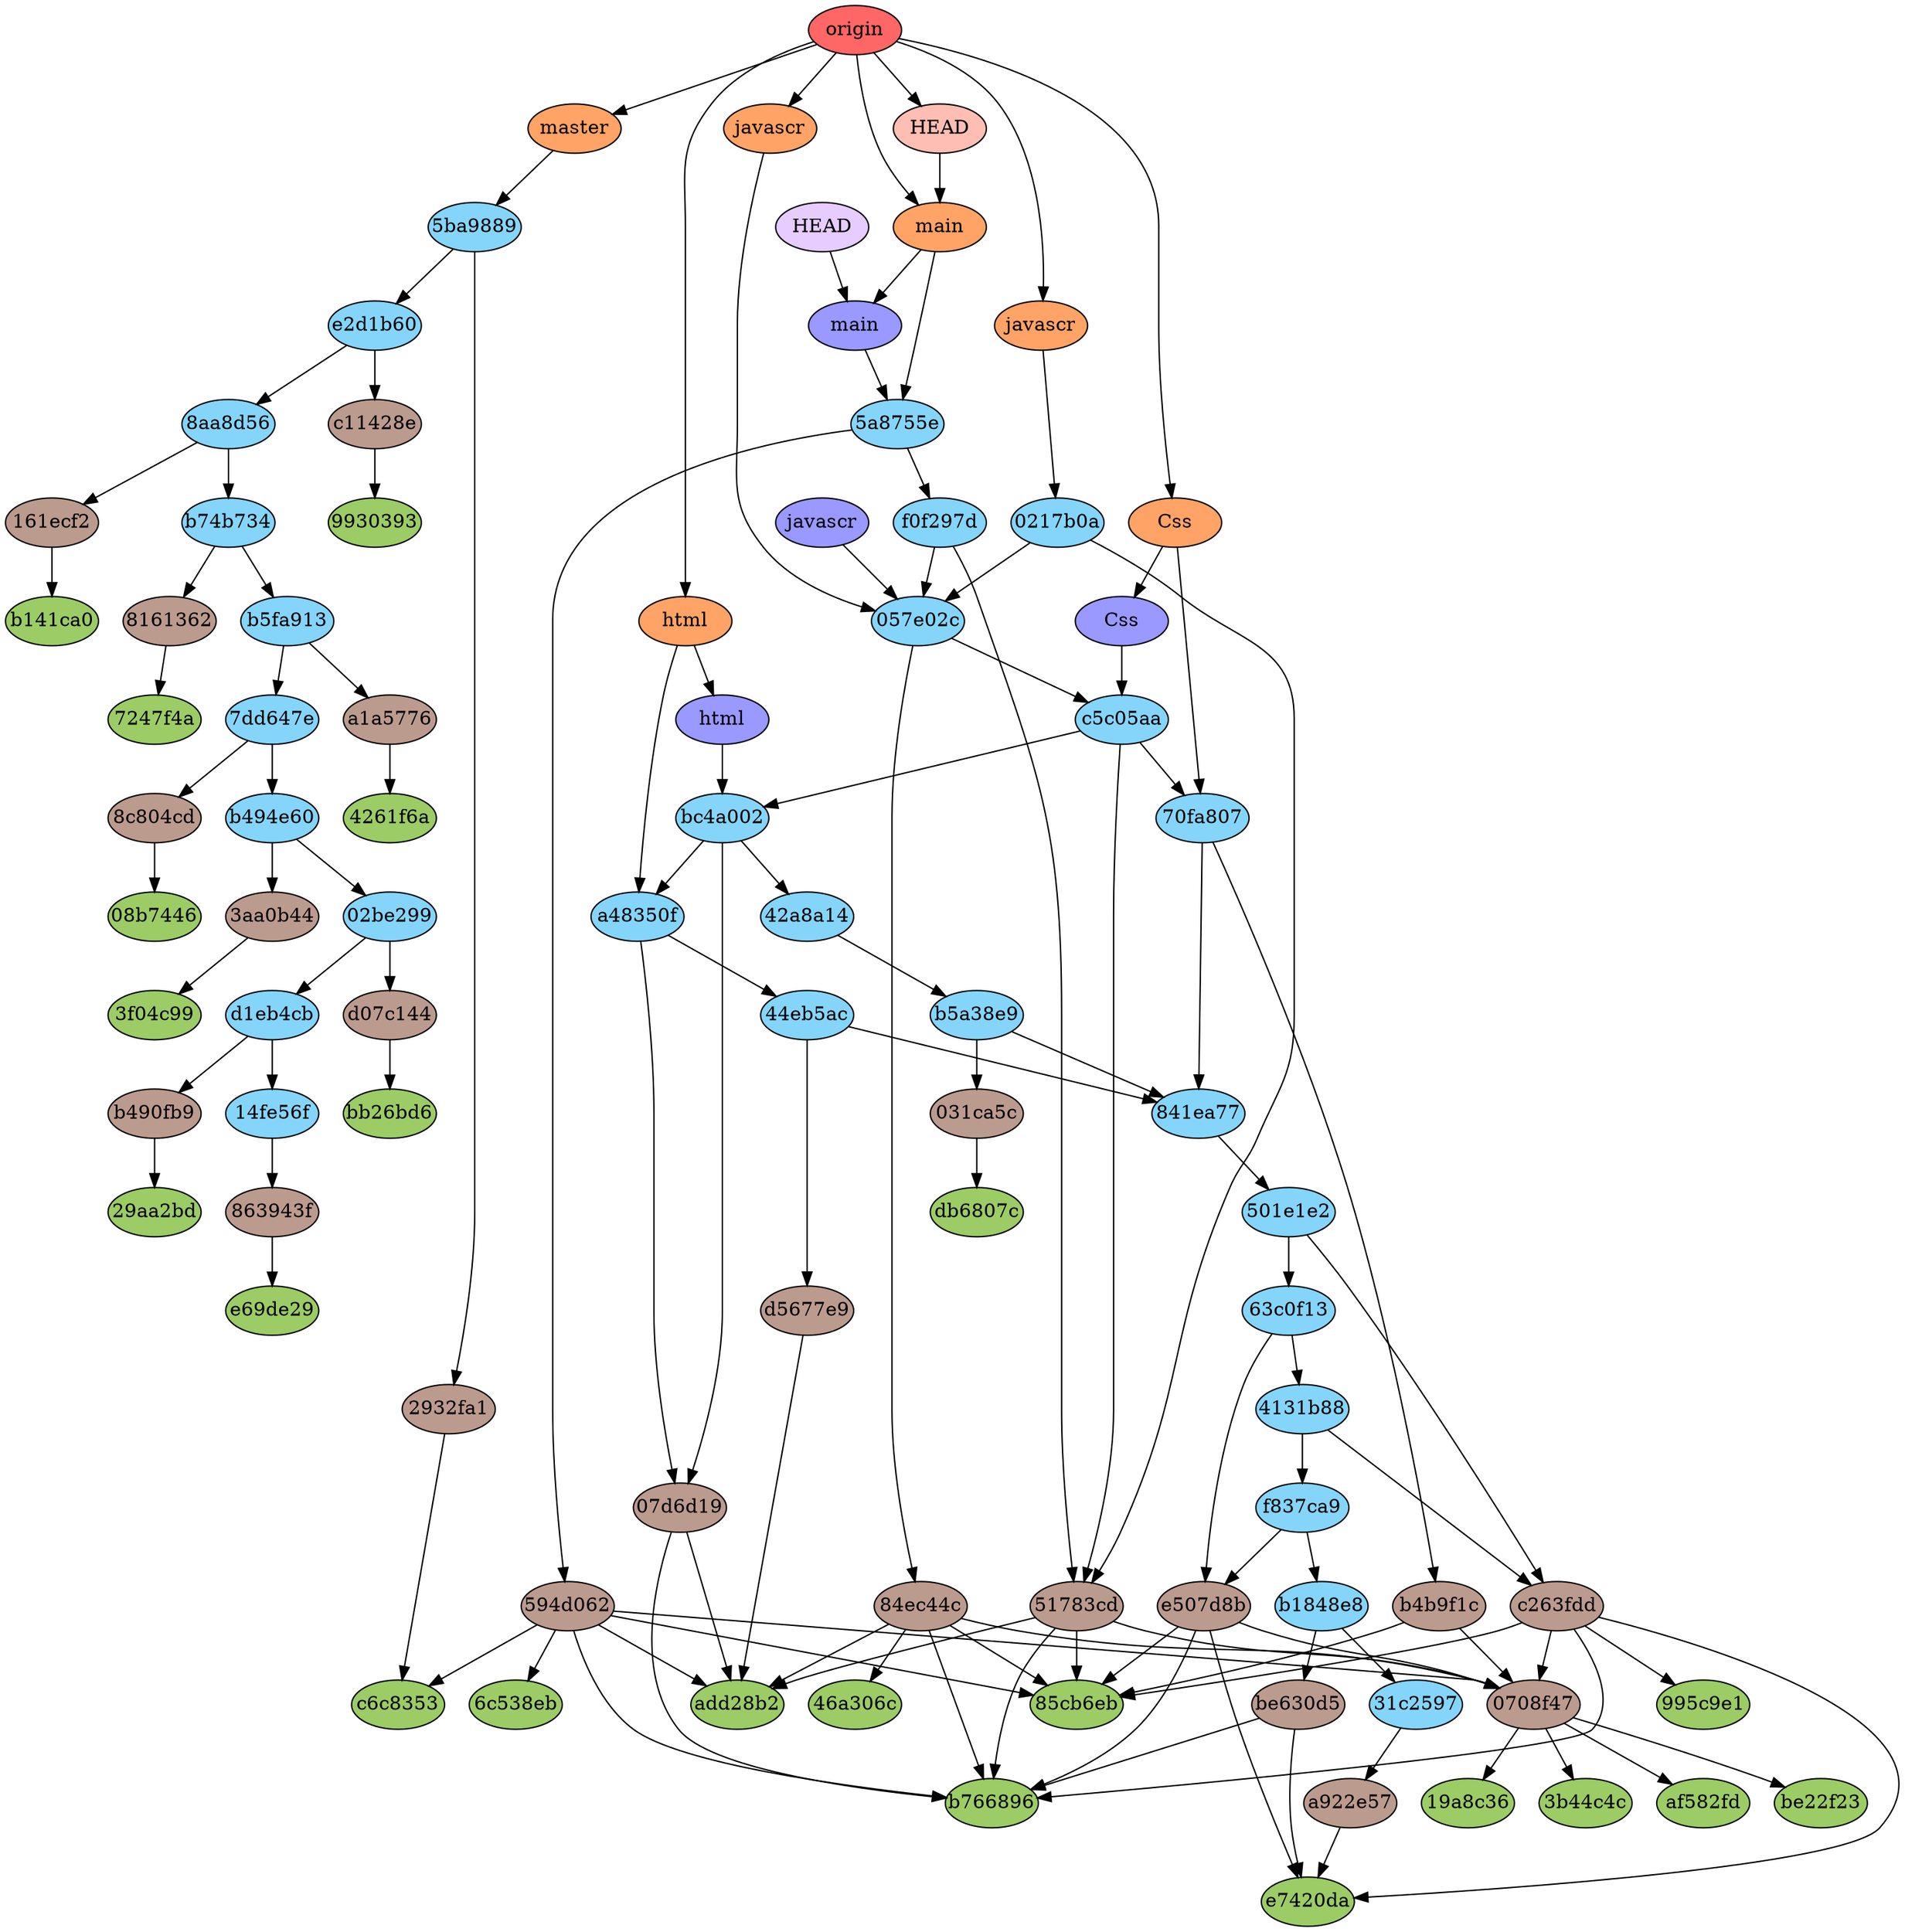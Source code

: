 digraph auto {
	graph [bgcolor=transparent]
	node [fixedsize=true style=filled width=0.95]
	"08b744633f5e61fc961c03c3718949ba33ec0cdc" [label="08b7446" fillcolor="#9ccc66"]
	"19a8c36d2ec052d4887f5e99854dfeadc4ad4ea6" [label="19a8c36" fillcolor="#9ccc66"]
	"29aa2bdad4a1bd660e57b4b88671ff37631fb66b" [label="29aa2bd" fillcolor="#9ccc66"]
	"3b44c4c84d4afe9808609af9b2c62c611d125129" [label="3b44c4c" fillcolor="#9ccc66"]
	"3f04c998a026bc1626e8e00c005f2884a9b8070d" [label="3f04c99" fillcolor="#9ccc66"]
	"4261f6a8886ed8586db9e9d7434e31f974caa091" [label="4261f6a" fillcolor="#9ccc66"]
	"46a306cb890b6c0417391211c3080df08d647298" [label="46a306c" fillcolor="#9ccc66"]
	"6c538eb61c789b1b630da62681fa7f981492e75b" [label="6c538eb" fillcolor="#9ccc66"]
	"7247f4a335f9acfe77f56e4676d4de7d8398dc00" [label="7247f4a" fillcolor="#9ccc66"]
	"85cb6eb570569627069d74691bcf18147685ad12" [label="85cb6eb" fillcolor="#9ccc66"]
	"9930393fc4b907945de10dc1bedda056d6960d90" [label=9930393 fillcolor="#9ccc66"]
	"995c9e19825fd5c1d5118be69855cc703a5e15c8" [label="995c9e1" fillcolor="#9ccc66"]
	add28b2c3d9a6ba67b3008840f0304fec2f565b9 [label=add28b2 fillcolor="#9ccc66"]
	af582fd63e0f96c8e3fb4f1cfd52b49ccd41531c [label=af582fd fillcolor="#9ccc66"]
	b141ca018951ee9d2d25cec855ee5d57147ada47 [label=b141ca0 fillcolor="#9ccc66"]
	b76689622446e59062f8f9485693bd8dc4c943a6 [label=b766896 fillcolor="#9ccc66"]
	bb26bd6c1c997aab0580896613c0b508e913b012 [label=bb26bd6 fillcolor="#9ccc66"]
	be22f23252adb11b5f1723939f1add6f5ec99d0a [label=be22f23 fillcolor="#9ccc66"]
	c6c8353a0cd4e8556ff16fcc1aef5db4f67f0c55 [label=c6c8353 fillcolor="#9ccc66"]
	db6807c4c447ab45faf64f1fc0b8f64b3a88c460 [label=db6807c fillcolor="#9ccc66"]
	e69de29bb2d1d6434b8b29ae775ad8c2e48c5391 [label=e69de29 fillcolor="#9ccc66"]
	e7420da8ee4f3f660782cb47b5902f6dc85b9171 [label=e7420da fillcolor="#9ccc66"]
	"031ca5c78ab9a1a196d453d7a7fb3c3e98ba6315" [label="031ca5c" fillcolor="#bc9b8f"]
	"031ca5c78ab9a1a196d453d7a7fb3c3e98ba6315" -> db6807c4c447ab45faf64f1fc0b8f64b3a88c460
	"0708f4786d0120ee46da1b32979908434ea60d0b" [label="0708f47" fillcolor="#bc9b8f"]
	"0708f4786d0120ee46da1b32979908434ea60d0b" -> af582fd63e0f96c8e3fb4f1cfd52b49ccd41531c
	"0708f4786d0120ee46da1b32979908434ea60d0b" -> "19a8c36d2ec052d4887f5e99854dfeadc4ad4ea6"
	"0708f4786d0120ee46da1b32979908434ea60d0b" -> "3b44c4c84d4afe9808609af9b2c62c611d125129"
	"0708f4786d0120ee46da1b32979908434ea60d0b" -> be22f23252adb11b5f1723939f1add6f5ec99d0a
	"07d6d19807529527fb6f64f36ecf19434412faae" [label="07d6d19" fillcolor="#bc9b8f"]
	"07d6d19807529527fb6f64f36ecf19434412faae" -> add28b2c3d9a6ba67b3008840f0304fec2f565b9
	"07d6d19807529527fb6f64f36ecf19434412faae" -> b76689622446e59062f8f9485693bd8dc4c943a6
	"161ecf249e1812f0180cb61639ada820d6afa027" [label="161ecf2" fillcolor="#bc9b8f"]
	"161ecf249e1812f0180cb61639ada820d6afa027" -> b141ca018951ee9d2d25cec855ee5d57147ada47
	"2932fa1f09e8453642c342d74192fc51562ba18f" [label="2932fa1" fillcolor="#bc9b8f"]
	"2932fa1f09e8453642c342d74192fc51562ba18f" -> c6c8353a0cd4e8556ff16fcc1aef5db4f67f0c55
	"3aa0b44f80b7f2634cb2fcd72e5835c1896b8a7e" [label="3aa0b44" fillcolor="#bc9b8f"]
	"3aa0b44f80b7f2634cb2fcd72e5835c1896b8a7e" -> "3f04c998a026bc1626e8e00c005f2884a9b8070d"
	"51783cddc09461d7f30eabfcb6cd05db4d8e410e" [label="51783cd" fillcolor="#bc9b8f"]
	"51783cddc09461d7f30eabfcb6cd05db4d8e410e" -> "0708f4786d0120ee46da1b32979908434ea60d0b"
	"51783cddc09461d7f30eabfcb6cd05db4d8e410e" -> add28b2c3d9a6ba67b3008840f0304fec2f565b9
	"51783cddc09461d7f30eabfcb6cd05db4d8e410e" -> b76689622446e59062f8f9485693bd8dc4c943a6
	"51783cddc09461d7f30eabfcb6cd05db4d8e410e" -> "85cb6eb570569627069d74691bcf18147685ad12"
	"594d0628c2a1fe1b2a449952dae0c6b555c28a2c" [label="594d062" fillcolor="#bc9b8f"]
	"594d0628c2a1fe1b2a449952dae0c6b555c28a2c" -> "6c538eb61c789b1b630da62681fa7f981492e75b"
	"594d0628c2a1fe1b2a449952dae0c6b555c28a2c" -> "0708f4786d0120ee46da1b32979908434ea60d0b"
	"594d0628c2a1fe1b2a449952dae0c6b555c28a2c" -> add28b2c3d9a6ba67b3008840f0304fec2f565b9
	"594d0628c2a1fe1b2a449952dae0c6b555c28a2c" -> b76689622446e59062f8f9485693bd8dc4c943a6
	"594d0628c2a1fe1b2a449952dae0c6b555c28a2c" -> c6c8353a0cd4e8556ff16fcc1aef5db4f67f0c55
	"594d0628c2a1fe1b2a449952dae0c6b555c28a2c" -> "85cb6eb570569627069d74691bcf18147685ad12"
	"8161362a0476e8dbb126f6285d8d79a471aae296" [label=8161362 fillcolor="#bc9b8f"]
	"8161362a0476e8dbb126f6285d8d79a471aae296" -> "7247f4a335f9acfe77f56e4676d4de7d8398dc00"
	"84ec44c4113e55f786693aabb34a4ee9c884f9f1" [label="84ec44c" fillcolor="#bc9b8f"]
	"84ec44c4113e55f786693aabb34a4ee9c884f9f1" -> "0708f4786d0120ee46da1b32979908434ea60d0b"
	"84ec44c4113e55f786693aabb34a4ee9c884f9f1" -> add28b2c3d9a6ba67b3008840f0304fec2f565b9
	"84ec44c4113e55f786693aabb34a4ee9c884f9f1" -> b76689622446e59062f8f9485693bd8dc4c943a6
	"84ec44c4113e55f786693aabb34a4ee9c884f9f1" -> "46a306cb890b6c0417391211c3080df08d647298"
	"84ec44c4113e55f786693aabb34a4ee9c884f9f1" -> "85cb6eb570569627069d74691bcf18147685ad12"
	"863943f7d1c7f179903aeaaccd114e2a037aa71f" [label="863943f" fillcolor="#bc9b8f"]
	"863943f7d1c7f179903aeaaccd114e2a037aa71f" -> e69de29bb2d1d6434b8b29ae775ad8c2e48c5391
	"8c804cdfb627402e757d8e9ad4cd696935f2cc7c" [label="8c804cd" fillcolor="#bc9b8f"]
	"8c804cdfb627402e757d8e9ad4cd696935f2cc7c" -> "08b744633f5e61fc961c03c3718949ba33ec0cdc"
	a1a57762cb5e6407f8cebbbf1dcf433f7a701d54 [label=a1a5776 fillcolor="#bc9b8f"]
	a1a57762cb5e6407f8cebbbf1dcf433f7a701d54 -> "4261f6a8886ed8586db9e9d7434e31f974caa091"
	a922e5748011794905019a8aa02d0cadcf3b41f2 [label=a922e57 fillcolor="#bc9b8f"]
	a922e5748011794905019a8aa02d0cadcf3b41f2 -> e7420da8ee4f3f660782cb47b5902f6dc85b9171
	b490fb98646f5542aa6654c1182c46e891097ca5 [label=b490fb9 fillcolor="#bc9b8f"]
	b490fb98646f5542aa6654c1182c46e891097ca5 -> "29aa2bdad4a1bd660e57b4b88671ff37631fb66b"
	b4b9f1cefa6c61b7e30c3dc9a92d09651bd06aaa [label=b4b9f1c fillcolor="#bc9b8f"]
	b4b9f1cefa6c61b7e30c3dc9a92d09651bd06aaa -> "0708f4786d0120ee46da1b32979908434ea60d0b"
	b4b9f1cefa6c61b7e30c3dc9a92d09651bd06aaa -> "85cb6eb570569627069d74691bcf18147685ad12"
	be630d57c1f22b95cac8e4c3e85437fc4521fe1e [label=be630d5 fillcolor="#bc9b8f"]
	be630d57c1f22b95cac8e4c3e85437fc4521fe1e -> b76689622446e59062f8f9485693bd8dc4c943a6
	be630d57c1f22b95cac8e4c3e85437fc4521fe1e -> e7420da8ee4f3f660782cb47b5902f6dc85b9171
	c11428e8b1dc5e3a38bf6d4afa81320c8115bf7c [label=c11428e fillcolor="#bc9b8f"]
	c11428e8b1dc5e3a38bf6d4afa81320c8115bf7c -> "9930393fc4b907945de10dc1bedda056d6960d90"
	c263fdd5fcee29ae03bb896f67eeae348e918b0c [label=c263fdd fillcolor="#bc9b8f"]
	c263fdd5fcee29ae03bb896f67eeae348e918b0c -> b76689622446e59062f8f9485693bd8dc4c943a6
	c263fdd5fcee29ae03bb896f67eeae348e918b0c -> "0708f4786d0120ee46da1b32979908434ea60d0b"
	c263fdd5fcee29ae03bb896f67eeae348e918b0c -> e7420da8ee4f3f660782cb47b5902f6dc85b9171
	c263fdd5fcee29ae03bb896f67eeae348e918b0c -> "995c9e19825fd5c1d5118be69855cc703a5e15c8"
	c263fdd5fcee29ae03bb896f67eeae348e918b0c -> "85cb6eb570569627069d74691bcf18147685ad12"
	d07c144c61aaf4a7c55082835c4a5ff1a85b65f1 [label=d07c144 fillcolor="#bc9b8f"]
	d07c144c61aaf4a7c55082835c4a5ff1a85b65f1 -> bb26bd6c1c997aab0580896613c0b508e913b012
	d5677e9708ea6ee3fbedf4f6ca64e99c2495e0d1 [label=d5677e9 fillcolor="#bc9b8f"]
	d5677e9708ea6ee3fbedf4f6ca64e99c2495e0d1 -> add28b2c3d9a6ba67b3008840f0304fec2f565b9
	e507d8b24714c86dca706015c3eba48dd25a6da7 [label=e507d8b fillcolor="#bc9b8f"]
	e507d8b24714c86dca706015c3eba48dd25a6da7 -> b76689622446e59062f8f9485693bd8dc4c943a6
	e507d8b24714c86dca706015c3eba48dd25a6da7 -> "0708f4786d0120ee46da1b32979908434ea60d0b"
	e507d8b24714c86dca706015c3eba48dd25a6da7 -> e7420da8ee4f3f660782cb47b5902f6dc85b9171
	e507d8b24714c86dca706015c3eba48dd25a6da7 -> "85cb6eb570569627069d74691bcf18147685ad12"
	"0217b0ac12fa54db5dde42774005a9b9d1a54a49" [label="0217b0a" fillcolor="#85d5fa"]
	"0217b0ac12fa54db5dde42774005a9b9d1a54a49" -> "51783cddc09461d7f30eabfcb6cd05db4d8e410e"
	"0217b0ac12fa54db5dde42774005a9b9d1a54a49" -> "057e02cb1e64feaf973dc66a5514f3672eecb21b"
	"02be29995e8550b8cda9d783b447a3aa717fb650" [label="02be299" fillcolor="#85d5fa"]
	"02be29995e8550b8cda9d783b447a3aa717fb650" -> d07c144c61aaf4a7c55082835c4a5ff1a85b65f1
	"02be29995e8550b8cda9d783b447a3aa717fb650" -> d1eb4cba260e5563c31f81bb5988c9792e7c8e9c
	"057e02cb1e64feaf973dc66a5514f3672eecb21b" [label="057e02c" fillcolor="#85d5fa"]
	"057e02cb1e64feaf973dc66a5514f3672eecb21b" -> "84ec44c4113e55f786693aabb34a4ee9c884f9f1"
	"057e02cb1e64feaf973dc66a5514f3672eecb21b" -> c5c05aa976b57fa1207e544b70d101f7b3047987
	"14fe56f8f4ac73d40469dcc81d211c0360cd8614" [label="14fe56f" fillcolor="#85d5fa"]
	"14fe56f8f4ac73d40469dcc81d211c0360cd8614" -> "863943f7d1c7f179903aeaaccd114e2a037aa71f"
	"31c25979187339383ff8eba60569172185bd6279" [label="31c2597" fillcolor="#85d5fa"]
	"31c25979187339383ff8eba60569172185bd6279" -> a922e5748011794905019a8aa02d0cadcf3b41f2
	"4131b889fec25a20b28034d56a390b2ad3987e99" [label="4131b88" fillcolor="#85d5fa"]
	"4131b889fec25a20b28034d56a390b2ad3987e99" -> c263fdd5fcee29ae03bb896f67eeae348e918b0c
	"4131b889fec25a20b28034d56a390b2ad3987e99" -> f837ca9a4e0389ae5f4b215a8b18f719f0c3973a
	"42a8a14276779b1baaaf20da66e173c9e5f8b384" [label="42a8a14" fillcolor="#85d5fa"]
	"42a8a14276779b1baaaf20da66e173c9e5f8b384" -> b5a38e9fa088bdcd416ec6c4e90750fb8c0230af
	"44eb5acaa00d0f330e6cde0821348450d928eb5d" [label="44eb5ac" fillcolor="#85d5fa"]
	"44eb5acaa00d0f330e6cde0821348450d928eb5d" -> d5677e9708ea6ee3fbedf4f6ca64e99c2495e0d1
	"44eb5acaa00d0f330e6cde0821348450d928eb5d" -> "841ea77dc071e594362c24e39fc5b0b3789eb21f"
	"501e1e2e5e1bc5b2c7f36c87b6dac96dd72e009b" [label="501e1e2" fillcolor="#85d5fa"]
	"501e1e2e5e1bc5b2c7f36c87b6dac96dd72e009b" -> c263fdd5fcee29ae03bb896f67eeae348e918b0c
	"501e1e2e5e1bc5b2c7f36c87b6dac96dd72e009b" -> "63c0f13247c13b4d98105564fbd4f86673d11941"
	"5a8755e27075c7570d085578ff3a9265bc6f702f" [label="5a8755e" fillcolor="#85d5fa"]
	"5a8755e27075c7570d085578ff3a9265bc6f702f" -> "594d0628c2a1fe1b2a449952dae0c6b555c28a2c"
	"5a8755e27075c7570d085578ff3a9265bc6f702f" -> f0f297d10474a2a616cdc72c0e23b174359b5e5b
	"5ba9889c09723419bf98e35b3bc46ba718c6468f" [label="5ba9889" fillcolor="#85d5fa"]
	"5ba9889c09723419bf98e35b3bc46ba718c6468f" -> "2932fa1f09e8453642c342d74192fc51562ba18f"
	"5ba9889c09723419bf98e35b3bc46ba718c6468f" -> e2d1b60ce769fe288ae7061acf43c855fc1c2e33
	"63c0f13247c13b4d98105564fbd4f86673d11941" [label="63c0f13" fillcolor="#85d5fa"]
	"63c0f13247c13b4d98105564fbd4f86673d11941" -> e507d8b24714c86dca706015c3eba48dd25a6da7
	"63c0f13247c13b4d98105564fbd4f86673d11941" -> "4131b889fec25a20b28034d56a390b2ad3987e99"
	"70fa8072f37aee8e4f3fbe3daa2e3d5fc46fc7b8" [label="70fa807" fillcolor="#85d5fa"]
	"70fa8072f37aee8e4f3fbe3daa2e3d5fc46fc7b8" -> b4b9f1cefa6c61b7e30c3dc9a92d09651bd06aaa
	"70fa8072f37aee8e4f3fbe3daa2e3d5fc46fc7b8" -> "841ea77dc071e594362c24e39fc5b0b3789eb21f"
	"7dd647e0ad3b9e3b2abdb6fe96e43af754727df3" [label="7dd647e" fillcolor="#85d5fa"]
	"7dd647e0ad3b9e3b2abdb6fe96e43af754727df3" -> "8c804cdfb627402e757d8e9ad4cd696935f2cc7c"
	"7dd647e0ad3b9e3b2abdb6fe96e43af754727df3" -> b494e6015c1a221e2ae3b437e2daab4fd354f0d2
	"841ea77dc071e594362c24e39fc5b0b3789eb21f" [label="841ea77" fillcolor="#85d5fa"]
	"841ea77dc071e594362c24e39fc5b0b3789eb21f" -> "501e1e2e5e1bc5b2c7f36c87b6dac96dd72e009b"
	"8aa8d5662faa71a4e92031e0a9ea5acfe36c3a02" [label="8aa8d56" fillcolor="#85d5fa"]
	"8aa8d5662faa71a4e92031e0a9ea5acfe36c3a02" -> "161ecf249e1812f0180cb61639ada820d6afa027"
	"8aa8d5662faa71a4e92031e0a9ea5acfe36c3a02" -> b74b73449da2ea505181a30326c4ba5d41d4f504
	a48350fb2eaef329f97a3e370d03f9bb829b41d9 [label=a48350f fillcolor="#85d5fa"]
	a48350fb2eaef329f97a3e370d03f9bb829b41d9 -> "07d6d19807529527fb6f64f36ecf19434412faae"
	a48350fb2eaef329f97a3e370d03f9bb829b41d9 -> "44eb5acaa00d0f330e6cde0821348450d928eb5d"
	b1848e8e7bbf43281aa80fe0733391765ed87999 [label=b1848e8 fillcolor="#85d5fa"]
	b1848e8e7bbf43281aa80fe0733391765ed87999 -> be630d57c1f22b95cac8e4c3e85437fc4521fe1e
	b1848e8e7bbf43281aa80fe0733391765ed87999 -> "31c25979187339383ff8eba60569172185bd6279"
	b494e6015c1a221e2ae3b437e2daab4fd354f0d2 [label=b494e60 fillcolor="#85d5fa"]
	b494e6015c1a221e2ae3b437e2daab4fd354f0d2 -> "3aa0b44f80b7f2634cb2fcd72e5835c1896b8a7e"
	b494e6015c1a221e2ae3b437e2daab4fd354f0d2 -> "02be29995e8550b8cda9d783b447a3aa717fb650"
	b5a38e9fa088bdcd416ec6c4e90750fb8c0230af [label=b5a38e9 fillcolor="#85d5fa"]
	b5a38e9fa088bdcd416ec6c4e90750fb8c0230af -> "031ca5c78ab9a1a196d453d7a7fb3c3e98ba6315"
	b5a38e9fa088bdcd416ec6c4e90750fb8c0230af -> "841ea77dc071e594362c24e39fc5b0b3789eb21f"
	b5fa91338ac1376a1ec4238ca785b577d0fbe515 [label=b5fa913 fillcolor="#85d5fa"]
	b5fa91338ac1376a1ec4238ca785b577d0fbe515 -> a1a57762cb5e6407f8cebbbf1dcf433f7a701d54
	b5fa91338ac1376a1ec4238ca785b577d0fbe515 -> "7dd647e0ad3b9e3b2abdb6fe96e43af754727df3"
	b74b73449da2ea505181a30326c4ba5d41d4f504 [label=b74b734 fillcolor="#85d5fa"]
	b74b73449da2ea505181a30326c4ba5d41d4f504 -> "8161362a0476e8dbb126f6285d8d79a471aae296"
	b74b73449da2ea505181a30326c4ba5d41d4f504 -> b5fa91338ac1376a1ec4238ca785b577d0fbe515
	bc4a002a76bc4f4d0107c829e65dede05562845c [label=bc4a002 fillcolor="#85d5fa"]
	bc4a002a76bc4f4d0107c829e65dede05562845c -> "07d6d19807529527fb6f64f36ecf19434412faae"
	bc4a002a76bc4f4d0107c829e65dede05562845c -> a48350fb2eaef329f97a3e370d03f9bb829b41d9
	bc4a002a76bc4f4d0107c829e65dede05562845c -> "42a8a14276779b1baaaf20da66e173c9e5f8b384"
	c5c05aa976b57fa1207e544b70d101f7b3047987 [label=c5c05aa fillcolor="#85d5fa"]
	c5c05aa976b57fa1207e544b70d101f7b3047987 -> "51783cddc09461d7f30eabfcb6cd05db4d8e410e"
	c5c05aa976b57fa1207e544b70d101f7b3047987 -> "70fa8072f37aee8e4f3fbe3daa2e3d5fc46fc7b8"
	c5c05aa976b57fa1207e544b70d101f7b3047987 -> bc4a002a76bc4f4d0107c829e65dede05562845c
	d1eb4cba260e5563c31f81bb5988c9792e7c8e9c [label=d1eb4cb fillcolor="#85d5fa"]
	d1eb4cba260e5563c31f81bb5988c9792e7c8e9c -> b490fb98646f5542aa6654c1182c46e891097ca5
	d1eb4cba260e5563c31f81bb5988c9792e7c8e9c -> "14fe56f8f4ac73d40469dcc81d211c0360cd8614"
	e2d1b60ce769fe288ae7061acf43c855fc1c2e33 [label=e2d1b60 fillcolor="#85d5fa"]
	e2d1b60ce769fe288ae7061acf43c855fc1c2e33 -> c11428e8b1dc5e3a38bf6d4afa81320c8115bf7c
	e2d1b60ce769fe288ae7061acf43c855fc1c2e33 -> "8aa8d5662faa71a4e92031e0a9ea5acfe36c3a02"
	f0f297d10474a2a616cdc72c0e23b174359b5e5b [label=f0f297d fillcolor="#85d5fa"]
	f0f297d10474a2a616cdc72c0e23b174359b5e5b -> "51783cddc09461d7f30eabfcb6cd05db4d8e410e"
	f0f297d10474a2a616cdc72c0e23b174359b5e5b -> "057e02cb1e64feaf973dc66a5514f3672eecb21b"
	f837ca9a4e0389ae5f4b215a8b18f719f0c3973a [label=f837ca9 fillcolor="#85d5fa"]
	f837ca9a4e0389ae5f4b215a8b18f719f0c3973a -> e507d8b24714c86dca706015c3eba48dd25a6da7
	f837ca9a4e0389ae5f4b215a8b18f719f0c3973a -> b1848e8e7bbf43281aa80fe0733391765ed87999
	Css [label=Css fillcolor="#9999ff"]
	Css -> c5c05aa976b57fa1207e544b70d101f7b3047987
	html [label=html fillcolor="#9999ff"]
	html -> bc4a002a76bc4f4d0107c829e65dede05562845c
	javascript [label=javascr fillcolor="#9999ff"]
	javascript -> "057e02cb1e64feaf973dc66a5514f3672eecb21b"
	main [label=main fillcolor="#9999ff"]
	main -> "5a8755e27075c7570d085578ff3a9265bc6f702f"
	HEAD [label=HEAD fillcolor="#e6ccff"]
	HEAD -> main
	"origin/Css" [label=Css fillcolor="#ffa366"]
	"origin/Css" -> "70fa8072f37aee8e4f3fbe3daa2e3d5fc46fc7b8"
	"origin/html" [label=html fillcolor="#ffa366"]
	"origin/html" -> a48350fb2eaef329f97a3e370d03f9bb829b41d9
	"origin/javascript" [label=javascr fillcolor="#ffa366"]
	"origin/javascript" -> "057e02cb1e64feaf973dc66a5514f3672eecb21b"
	"origin/javascript-1" [label=javascr fillcolor="#ffa366"]
	"origin/javascript-1" -> "0217b0ac12fa54db5dde42774005a9b9d1a54a49"
	"origin/main" [label=main fillcolor="#ffa366"]
	"origin/main" -> "5a8755e27075c7570d085578ff3a9265bc6f702f"
	"origin/master" [label=master fillcolor="#ffa366"]
	"origin/master" -> "5ba9889c09723419bf98e35b3bc46ba718c6468f"
	"origin/HEAD" [label=HEAD fillcolor="#ffbeb3"]
	"origin/HEAD" -> "origin/main"
	origin [label=origin fillcolor="#ff6666"]
	origin -> "origin/Css"
	origin -> "origin/html"
	origin -> "origin/javascript"
	origin -> "origin/javascript-1"
	origin -> "origin/main"
	origin -> "origin/master"
	origin -> "origin/HEAD"
	"origin/Css" -> Css
	"origin/html" -> html
	"origin/main" -> main
}
